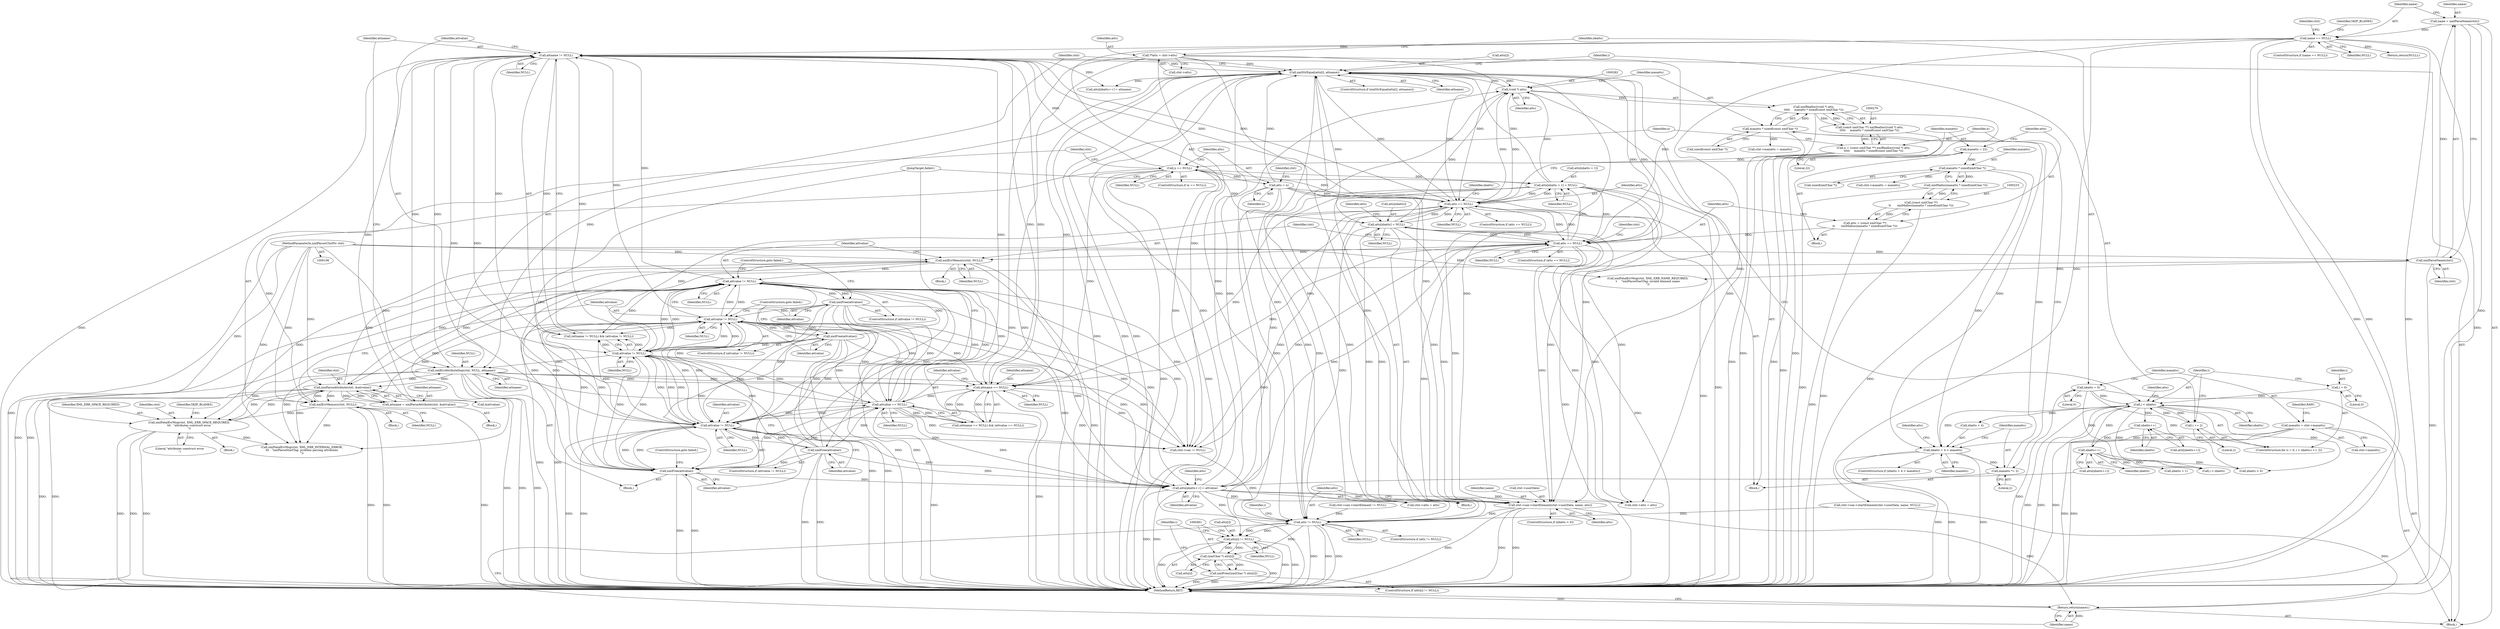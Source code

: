 digraph "0_Chrome_d0947db40187f4708c58e64cbd6013faf9eddeed_32@pointer" {
"1000425" [label="(Call,ctxt->sax->startElement(ctxt->userData, name, atts))"];
"1000141" [label="(Call,name == NULL)"];
"1000136" [label="(Call,name = xmlParseName(ctxt))"];
"1000138" [label="(Call,xmlParseName(ctxt))"];
"1000107" [label="(MethodParameterIn,xmlParserCtxtPtr ctxt)"];
"1000333" [label="(Call,atts[nbatts + 1] = NULL)"];
"1000289" [label="(Call,n == NULL)"];
"1000276" [label="(Call,n = (const xmlChar **) xmlRealloc((void *) atts,\n\t\t\t\t\t     maxatts * sizeof(const xmlChar *)))"];
"1000278" [label="(Call,(const xmlChar **) xmlRealloc((void *) atts,\n\t\t\t\t\t     maxatts * sizeof(const xmlChar *)))"];
"1000280" [label="(Call,xmlRealloc((void *) atts,\n\t\t\t\t\t     maxatts * sizeof(const xmlChar *)))"];
"1000281" [label="(Call,(void *) atts)"];
"1000209" [label="(Call,xmlStrEqual(atts[i], attname))"];
"1000113" [label="(Call,**atts = ctxt->atts)"];
"1000223" [label="(Call,atts == NULL)"];
"1000328" [label="(Call,atts[nbatts] = NULL)"];
"1000240" [label="(Call,atts == NULL)"];
"1000230" [label="(Call,atts = (const xmlChar **)\n\t\t       xmlMalloc(maxatts * sizeof(xmlChar *)))"];
"1000232" [label="(Call,(const xmlChar **)\n\t\t       xmlMalloc(maxatts * sizeof(xmlChar *)))"];
"1000234" [label="(Call,xmlMalloc(maxatts * sizeof(xmlChar *)))"];
"1000235" [label="(Call,maxatts * sizeof(xmlChar *))"];
"1000227" [label="(Call,maxatts = 22)"];
"1000322" [label="(Call,atts[nbatts++] = attvalue)"];
"1000297" [label="(Call,attvalue != NULL)"];
"1000251" [label="(Call,xmlFree(attvalue))"];
"1000248" [label="(Call,attvalue != NULL)"];
"1000300" [label="(Call,xmlFree(attvalue))"];
"1000346" [label="(Call,xmlFree(attvalue))"];
"1000343" [label="(Call,attvalue != NULL)"];
"1000219" [label="(Call,xmlFree(attvalue))"];
"1000390" [label="(Call,attvalue == NULL)"];
"1000193" [label="(Call,attvalue != NULL)"];
"1000190" [label="(Call,attname != NULL)"];
"1000182" [label="(Call,attname = xmlParseAttribute(ctxt, &attvalue))"];
"1000184" [label="(Call,xmlParseAttribute(ctxt, &attvalue))"];
"1000368" [label="(Call,xmlFatalErrMsg(ctxt, XML_ERR_SPACE_REQUIRED,\n\t\t\t   \"attributes construct error\n\"))"];
"1000215" [label="(Call,xmlErrAttributeDup(ctxt, NULL, attname))"];
"1000244" [label="(Call,xmlErrMemory(ctxt, NULL))"];
"1000293" [label="(Call,xmlErrMemory(ctxt, NULL))"];
"1000387" [label="(Call,attname == NULL)"];
"1000303" [label="(Call,atts = n)"];
"1000284" [label="(Call,maxatts * sizeof(const xmlChar *))"];
"1000273" [label="(Call,maxatts *= 2)"];
"1000266" [label="(Call,nbatts + 4 > maxatts)"];
"1000201" [label="(Call,i < nbatts)"];
"1000198" [label="(Call,i = 0)"];
"1000204" [label="(Call,i += 2)"];
"1000119" [label="(Call,nbatts = 0)"];
"1000325" [label="(Call,nbatts++)"];
"1000319" [label="(Call,nbatts++)"];
"1000123" [label="(Call,maxatts = ctxt->maxatts)"];
"1000439" [label="(Call,atts != NULL)"];
"1000454" [label="(Call,atts[i] != NULL)"];
"1000460" [label="(Call,(xmlChar *) atts[i])"];
"1000459" [label="(Call,xmlFree((xmlChar *) atts[i]))"];
"1000465" [label="(Return,return(name);)"];
"1000432" [label="(Call,ctxt->sax->startElement(ctxt->userData, name, NULL))"];
"1000120" [label="(Identifier,nbatts)"];
"1000422" [label="(Call,nbatts > 0)"];
"1000227" [label="(Call,maxatts = 22)"];
"1000141" [label="(Call,name == NULL)"];
"1000193" [label="(Call,attvalue != NULL)"];
"1000202" [label="(Identifier,i)"];
"1000387" [label="(Call,attname == NULL)"];
"1000295" [label="(Identifier,NULL)"];
"1000277" [label="(Identifier,n)"];
"1000184" [label="(Call,xmlParseAttribute(ctxt, &attvalue))"];
"1000330" [label="(Identifier,atts)"];
"1000327" [label="(Identifier,attvalue)"];
"1000440" [label="(Identifier,atts)"];
"1000254" [label="(Call,ctxt->atts = atts)"];
"1000302" [label="(ControlStructure,goto failed;)"];
"1000243" [label="(Block,)"];
"1000300" [label="(Call,xmlFree(attvalue))"];
"1000210" [label="(Call,atts[i])"];
"1000194" [label="(Identifier,attvalue)"];
"1000223" [label="(Call,atts == NULL)"];
"1000296" [label="(ControlStructure,if (attvalue != NULL))"];
"1000218" [label="(Identifier,attname)"];
"1000139" [label="(Identifier,ctxt)"];
"1000242" [label="(Identifier,NULL)"];
"1000335" [label="(Identifier,atts)"];
"1000186" [label="(Call,&attvalue)"];
"1000336" [label="(Call,nbatts + 1)"];
"1000390" [label="(Call,attvalue == NULL)"];
"1000297" [label="(Call,attvalue != NULL)"];
"1000454" [label="(Call,atts[i] != NULL)"];
"1000221" [label="(ControlStructure,goto failed;)"];
"1000200" [label="(Literal,0)"];
"1000267" [label="(Call,nbatts + 4)"];
"1000301" [label="(Identifier,attvalue)"];
"1000183" [label="(Identifier,attname)"];
"1000328" [label="(Call,atts[nbatts] = NULL)"];
"1000138" [label="(Call,xmlParseName(ctxt))"];
"1000326" [label="(Identifier,nbatts)"];
"1000225" [label="(Identifier,NULL)"];
"1000346" [label="(Call,xmlFree(attvalue))"];
"1000140" [label="(ControlStructure,if (name == NULL))"];
"1000215" [label="(Call,xmlErrAttributeDup(ctxt, NULL, attname))"];
"1000348" [label="(JumpTarget,failed:)"];
"1000244" [label="(Call,xmlErrMemory(ctxt, NULL))"];
"1000203" [label="(Identifier,nbatts)"];
"1000281" [label="(Call,(void *) atts)"];
"1000251" [label="(Call,xmlFree(attvalue))"];
"1000320" [label="(Identifier,nbatts)"];
"1000409" [label="(Call,ctxt->sax->startElement != NULL)"];
"1000217" [label="(Identifier,NULL)"];
"1000274" [label="(Identifier,maxatts)"];
"1000248" [label="(Call,attvalue != NULL)"];
"1000204" [label="(Call,i += 2)"];
"1000137" [label="(Identifier,name)"];
"1000234" [label="(Call,xmlMalloc(maxatts * sizeof(xmlChar *)))"];
"1000288" [label="(ControlStructure,if (n == NULL))"];
"1000372" [label="(Identifier,SKIP_BLANKS)"];
"1000318" [label="(Identifier,atts)"];
"1000124" [label="(Identifier,maxatts)"];
"1000214" [label="(Block,)"];
"1000146" [label="(Identifier,ctxt)"];
"1000273" [label="(Call,maxatts *= 2)"];
"1000268" [label="(Identifier,nbatts)"];
"1000198" [label="(Call,i = 0)"];
"1000213" [label="(Identifier,attname)"];
"1000323" [label="(Call,atts[nbatts++])"];
"1000306" [label="(Call,ctxt->atts = atts)"];
"1000224" [label="(Identifier,atts)"];
"1000241" [label="(Identifier,atts)"];
"1000342" [label="(ControlStructure,if (attvalue != NULL))"];
"1000311" [label="(Call,ctxt->maxatts = maxatts)"];
"1000304" [label="(Identifier,atts)"];
"1000292" [label="(Block,)"];
"1000266" [label="(Call,nbatts + 4 > maxatts)"];
"1000228" [label="(Identifier,maxatts)"];
"1000275" [label="(Literal,2)"];
"1000270" [label="(Identifier,maxatts)"];
"1000284" [label="(Call,maxatts * sizeof(const xmlChar *))"];
"1000367" [label="(Block,)"];
"1000143" [label="(Identifier,NULL)"];
"1000371" [label="(Literal,\"attributes construct error\n\")"];
"1000115" [label="(Call,ctxt->atts)"];
"1000286" [label="(Call,sizeof(const xmlChar *))"];
"1000222" [label="(ControlStructure,if (atts == NULL))"];
"1000299" [label="(Identifier,NULL)"];
"1000113" [label="(Call,**atts = ctxt->atts)"];
"1000259" [label="(Call,ctxt->maxatts = maxatts)"];
"1000322" [label="(Call,atts[nbatts++] = attvalue)"];
"1000240" [label="(Call,atts == NULL)"];
"1000386" [label="(Call,(attname == NULL) && (attvalue == NULL))"];
"1000169" [label="(Block,)"];
"1000236" [label="(Identifier,maxatts)"];
"1000280" [label="(Call,xmlRealloc((void *) atts,\n\t\t\t\t\t     maxatts * sizeof(const xmlChar *)))"];
"1000235" [label="(Call,maxatts * sizeof(xmlChar *))"];
"1000196" [label="(Block,)"];
"1000290" [label="(Identifier,n)"];
"1000425" [label="(Call,ctxt->sax->startElement(ctxt->userData, name, atts))"];
"1000334" [label="(Call,atts[nbatts + 1])"];
"1000447" [label="(Call,i < nbatts)"];
"1000347" [label="(Identifier,attvalue)"];
"1000316" [label="(Call,atts[nbatts++] = attname)"];
"1000283" [label="(Identifier,atts)"];
"1000252" [label="(Identifier,attvalue)"];
"1000421" [label="(ControlStructure,if (nbatts > 0))"];
"1000289" [label="(Call,n == NULL)"];
"1000389" [label="(Identifier,NULL)"];
"1000305" [label="(Identifier,n)"];
"1000151" [label="(Identifier,SKIP_BLANKS)"];
"1000265" [label="(ControlStructure,if (nbatts + 4 > maxatts))"];
"1000339" [label="(Identifier,NULL)"];
"1000460" [label="(Call,(xmlChar *) atts[i])"];
"1000430" [label="(Identifier,atts)"];
"1000303" [label="(Call,atts = n)"];
"1000394" [label="(Call,xmlFatalErrMsg(ctxt, XML_ERR_INTERNAL_ERROR,\n\t\t\t   \"xmlParseStartTag: problem parsing attributes\n\"))"];
"1000219" [label="(Call,xmlFree(attvalue))"];
"1000466" [label="(Identifier,name)"];
"1000451" [label="(Identifier,i)"];
"1000294" [label="(Identifier,ctxt)"];
"1000370" [label="(Identifier,XML_ERR_SPACE_REQUIRED)"];
"1000229" [label="(Literal,22)"];
"1000332" [label="(Identifier,NULL)"];
"1000192" [label="(Identifier,NULL)"];
"1000195" [label="(Identifier,NULL)"];
"1000231" [label="(Identifier,atts)"];
"1000438" [label="(ControlStructure,if (atts != NULL))"];
"1000182" [label="(Call,attname = xmlParseAttribute(ctxt, &attvalue))"];
"1000343" [label="(Call,attvalue != NULL)"];
"1000245" [label="(Identifier,ctxt)"];
"1000391" [label="(Identifier,attvalue)"];
"1000249" [label="(Identifier,attvalue)"];
"1000131" [label="(Identifier,RAW)"];
"1000429" [label="(Identifier,name)"];
"1000453" [label="(ControlStructure,if (atts[i] != NULL))"];
"1000278" [label="(Call,(const xmlChar **) xmlRealloc((void *) atts,\n\t\t\t\t\t     maxatts * sizeof(const xmlChar *)))"];
"1000123" [label="(Call,maxatts = ctxt->maxatts)"];
"1000298" [label="(Identifier,attvalue)"];
"1000256" [label="(Identifier,ctxt)"];
"1000368" [label="(Call,xmlFatalErrMsg(ctxt, XML_ERR_SPACE_REQUIRED,\n\t\t\t   \"attributes construct error\n\"))"];
"1000271" [label="(Block,)"];
"1000226" [label="(Block,)"];
"1000209" [label="(Call,xmlStrEqual(atts[i], attname))"];
"1000237" [label="(Call,sizeof(xmlChar *))"];
"1000439" [label="(Call,atts != NULL)"];
"1000246" [label="(Identifier,NULL)"];
"1000445" [label="(Identifier,i)"];
"1000145" [label="(Call,xmlFatalErrMsg(ctxt, XML_ERR_NAME_REQUIRED,\n\t     \"xmlParseStartTag: invalid element name\n\"))"];
"1000206" [label="(Literal,2)"];
"1000455" [label="(Call,atts[i])"];
"1000459" [label="(Call,xmlFree((xmlChar *) atts[i]))"];
"1000142" [label="(Identifier,name)"];
"1000369" [label="(Identifier,ctxt)"];
"1000205" [label="(Identifier,i)"];
"1000285" [label="(Identifier,maxatts)"];
"1000325" [label="(Call,nbatts++)"];
"1000185" [label="(Identifier,ctxt)"];
"1000465" [label="(Return,return(name);)"];
"1000403" [label="(Call,ctxt->sax != NULL)"];
"1000250" [label="(Identifier,NULL)"];
"1000308" [label="(Identifier,ctxt)"];
"1000149" [label="(Return,return(NULL);)"];
"1000121" [label="(Literal,0)"];
"1000201" [label="(Call,i < nbatts)"];
"1000467" [label="(MethodReturn,RET)"];
"1000253" [label="(ControlStructure,goto failed;)"];
"1000211" [label="(Identifier,atts)"];
"1000291" [label="(Identifier,NULL)"];
"1000462" [label="(Call,atts[i])"];
"1000208" [label="(ControlStructure,if (xmlStrEqual(atts[i], attname)))"];
"1000329" [label="(Call,atts[nbatts])"];
"1000197" [label="(ControlStructure,for (i = 0; i < nbatts;i += 2))"];
"1000317" [label="(Call,atts[nbatts++])"];
"1000189" [label="(Call,(attname != NULL) && (attvalue != NULL))"];
"1000276" [label="(Call,n = (const xmlChar **) xmlRealloc((void *) atts,\n\t\t\t\t\t     maxatts * sizeof(const xmlChar *)))"];
"1000232" [label="(Call,(const xmlChar **)\n\t\t       xmlMalloc(maxatts * sizeof(xmlChar *)))"];
"1000119" [label="(Call,nbatts = 0)"];
"1000392" [label="(Identifier,NULL)"];
"1000216" [label="(Identifier,ctxt)"];
"1000125" [label="(Call,ctxt->maxatts)"];
"1000388" [label="(Identifier,attname)"];
"1000114" [label="(Identifier,atts)"];
"1000441" [label="(Identifier,NULL)"];
"1000107" [label="(MethodParameterIn,xmlParserCtxtPtr ctxt)"];
"1000190" [label="(Call,attname != NULL)"];
"1000136" [label="(Call,name = xmlParseName(ctxt))"];
"1000191" [label="(Identifier,attname)"];
"1000293" [label="(Call,xmlErrMemory(ctxt, NULL))"];
"1000247" [label="(ControlStructure,if (attvalue != NULL))"];
"1000345" [label="(Identifier,NULL)"];
"1000319" [label="(Call,nbatts++)"];
"1000426" [label="(Call,ctxt->userData)"];
"1000220" [label="(Identifier,attvalue)"];
"1000199" [label="(Identifier,i)"];
"1000333" [label="(Call,atts[nbatts + 1] = NULL)"];
"1000230" [label="(Call,atts = (const xmlChar **)\n\t\t       xmlMalloc(maxatts * sizeof(xmlChar *)))"];
"1000344" [label="(Identifier,attvalue)"];
"1000108" [label="(Block,)"];
"1000239" [label="(ControlStructure,if (atts == NULL))"];
"1000458" [label="(Identifier,NULL)"];
"1000425" -> "1000421"  [label="AST: "];
"1000425" -> "1000430"  [label="CFG: "];
"1000426" -> "1000425"  [label="AST: "];
"1000429" -> "1000425"  [label="AST: "];
"1000430" -> "1000425"  [label="AST: "];
"1000440" -> "1000425"  [label="CFG: "];
"1000425" -> "1000467"  [label="DDG: "];
"1000425" -> "1000467"  [label="DDG: "];
"1000425" -> "1000467"  [label="DDG: "];
"1000141" -> "1000425"  [label="DDG: "];
"1000333" -> "1000425"  [label="DDG: "];
"1000209" -> "1000425"  [label="DDG: "];
"1000113" -> "1000425"  [label="DDG: "];
"1000328" -> "1000425"  [label="DDG: "];
"1000322" -> "1000425"  [label="DDG: "];
"1000223" -> "1000425"  [label="DDG: "];
"1000281" -> "1000425"  [label="DDG: "];
"1000240" -> "1000425"  [label="DDG: "];
"1000303" -> "1000425"  [label="DDG: "];
"1000425" -> "1000439"  [label="DDG: "];
"1000425" -> "1000465"  [label="DDG: "];
"1000141" -> "1000140"  [label="AST: "];
"1000141" -> "1000143"  [label="CFG: "];
"1000142" -> "1000141"  [label="AST: "];
"1000143" -> "1000141"  [label="AST: "];
"1000146" -> "1000141"  [label="CFG: "];
"1000151" -> "1000141"  [label="CFG: "];
"1000141" -> "1000467"  [label="DDG: "];
"1000141" -> "1000467"  [label="DDG: "];
"1000141" -> "1000467"  [label="DDG: "];
"1000136" -> "1000141"  [label="DDG: "];
"1000141" -> "1000149"  [label="DDG: "];
"1000141" -> "1000190"  [label="DDG: "];
"1000141" -> "1000403"  [label="DDG: "];
"1000141" -> "1000432"  [label="DDG: "];
"1000141" -> "1000465"  [label="DDG: "];
"1000136" -> "1000108"  [label="AST: "];
"1000136" -> "1000138"  [label="CFG: "];
"1000137" -> "1000136"  [label="AST: "];
"1000138" -> "1000136"  [label="AST: "];
"1000142" -> "1000136"  [label="CFG: "];
"1000136" -> "1000467"  [label="DDG: "];
"1000138" -> "1000136"  [label="DDG: "];
"1000138" -> "1000139"  [label="CFG: "];
"1000139" -> "1000138"  [label="AST: "];
"1000138" -> "1000467"  [label="DDG: "];
"1000107" -> "1000138"  [label="DDG: "];
"1000138" -> "1000145"  [label="DDG: "];
"1000138" -> "1000184"  [label="DDG: "];
"1000107" -> "1000106"  [label="AST: "];
"1000107" -> "1000467"  [label="DDG: "];
"1000107" -> "1000145"  [label="DDG: "];
"1000107" -> "1000184"  [label="DDG: "];
"1000107" -> "1000215"  [label="DDG: "];
"1000107" -> "1000244"  [label="DDG: "];
"1000107" -> "1000293"  [label="DDG: "];
"1000107" -> "1000368"  [label="DDG: "];
"1000107" -> "1000394"  [label="DDG: "];
"1000333" -> "1000196"  [label="AST: "];
"1000333" -> "1000339"  [label="CFG: "];
"1000334" -> "1000333"  [label="AST: "];
"1000339" -> "1000333"  [label="AST: "];
"1000348" -> "1000333"  [label="CFG: "];
"1000333" -> "1000467"  [label="DDG: "];
"1000333" -> "1000209"  [label="DDG: "];
"1000333" -> "1000223"  [label="DDG: "];
"1000333" -> "1000240"  [label="DDG: "];
"1000333" -> "1000254"  [label="DDG: "];
"1000333" -> "1000281"  [label="DDG: "];
"1000333" -> "1000306"  [label="DDG: "];
"1000289" -> "1000333"  [label="DDG: "];
"1000223" -> "1000333"  [label="DDG: "];
"1000240" -> "1000333"  [label="DDG: "];
"1000333" -> "1000439"  [label="DDG: "];
"1000289" -> "1000288"  [label="AST: "];
"1000289" -> "1000291"  [label="CFG: "];
"1000290" -> "1000289"  [label="AST: "];
"1000291" -> "1000289"  [label="AST: "];
"1000294" -> "1000289"  [label="CFG: "];
"1000304" -> "1000289"  [label="CFG: "];
"1000289" -> "1000467"  [label="DDG: "];
"1000289" -> "1000467"  [label="DDG: "];
"1000289" -> "1000190"  [label="DDG: "];
"1000276" -> "1000289"  [label="DDG: "];
"1000223" -> "1000289"  [label="DDG: "];
"1000289" -> "1000293"  [label="DDG: "];
"1000289" -> "1000303"  [label="DDG: "];
"1000289" -> "1000328"  [label="DDG: "];
"1000289" -> "1000387"  [label="DDG: "];
"1000289" -> "1000403"  [label="DDG: "];
"1000276" -> "1000271"  [label="AST: "];
"1000276" -> "1000278"  [label="CFG: "];
"1000277" -> "1000276"  [label="AST: "];
"1000278" -> "1000276"  [label="AST: "];
"1000290" -> "1000276"  [label="CFG: "];
"1000276" -> "1000467"  [label="DDG: "];
"1000278" -> "1000276"  [label="DDG: "];
"1000278" -> "1000280"  [label="CFG: "];
"1000279" -> "1000278"  [label="AST: "];
"1000280" -> "1000278"  [label="AST: "];
"1000278" -> "1000467"  [label="DDG: "];
"1000280" -> "1000278"  [label="DDG: "];
"1000280" -> "1000278"  [label="DDG: "];
"1000280" -> "1000284"  [label="CFG: "];
"1000281" -> "1000280"  [label="AST: "];
"1000284" -> "1000280"  [label="AST: "];
"1000280" -> "1000467"  [label="DDG: "];
"1000280" -> "1000467"  [label="DDG: "];
"1000281" -> "1000280"  [label="DDG: "];
"1000284" -> "1000280"  [label="DDG: "];
"1000281" -> "1000283"  [label="CFG: "];
"1000282" -> "1000281"  [label="AST: "];
"1000283" -> "1000281"  [label="AST: "];
"1000285" -> "1000281"  [label="CFG: "];
"1000281" -> "1000209"  [label="DDG: "];
"1000281" -> "1000223"  [label="DDG: "];
"1000209" -> "1000281"  [label="DDG: "];
"1000328" -> "1000281"  [label="DDG: "];
"1000322" -> "1000281"  [label="DDG: "];
"1000223" -> "1000281"  [label="DDG: "];
"1000281" -> "1000439"  [label="DDG: "];
"1000209" -> "1000208"  [label="AST: "];
"1000209" -> "1000213"  [label="CFG: "];
"1000210" -> "1000209"  [label="AST: "];
"1000213" -> "1000209"  [label="AST: "];
"1000216" -> "1000209"  [label="CFG: "];
"1000205" -> "1000209"  [label="CFG: "];
"1000209" -> "1000467"  [label="DDG: "];
"1000209" -> "1000467"  [label="DDG: "];
"1000209" -> "1000467"  [label="DDG: "];
"1000113" -> "1000209"  [label="DDG: "];
"1000223" -> "1000209"  [label="DDG: "];
"1000240" -> "1000209"  [label="DDG: "];
"1000303" -> "1000209"  [label="DDG: "];
"1000328" -> "1000209"  [label="DDG: "];
"1000322" -> "1000209"  [label="DDG: "];
"1000190" -> "1000209"  [label="DDG: "];
"1000209" -> "1000215"  [label="DDG: "];
"1000209" -> "1000223"  [label="DDG: "];
"1000209" -> "1000240"  [label="DDG: "];
"1000209" -> "1000254"  [label="DDG: "];
"1000209" -> "1000306"  [label="DDG: "];
"1000209" -> "1000316"  [label="DDG: "];
"1000209" -> "1000387"  [label="DDG: "];
"1000209" -> "1000439"  [label="DDG: "];
"1000209" -> "1000454"  [label="DDG: "];
"1000113" -> "1000108"  [label="AST: "];
"1000113" -> "1000115"  [label="CFG: "];
"1000114" -> "1000113"  [label="AST: "];
"1000115" -> "1000113"  [label="AST: "];
"1000120" -> "1000113"  [label="CFG: "];
"1000113" -> "1000467"  [label="DDG: "];
"1000113" -> "1000467"  [label="DDG: "];
"1000113" -> "1000223"  [label="DDG: "];
"1000113" -> "1000439"  [label="DDG: "];
"1000223" -> "1000222"  [label="AST: "];
"1000223" -> "1000225"  [label="CFG: "];
"1000224" -> "1000223"  [label="AST: "];
"1000225" -> "1000223"  [label="AST: "];
"1000228" -> "1000223"  [label="CFG: "];
"1000268" -> "1000223"  [label="CFG: "];
"1000223" -> "1000467"  [label="DDG: "];
"1000223" -> "1000190"  [label="DDG: "];
"1000328" -> "1000223"  [label="DDG: "];
"1000322" -> "1000223"  [label="DDG: "];
"1000240" -> "1000223"  [label="DDG: "];
"1000303" -> "1000223"  [label="DDG: "];
"1000193" -> "1000223"  [label="DDG: "];
"1000190" -> "1000223"  [label="DDG: "];
"1000223" -> "1000240"  [label="DDG: "];
"1000223" -> "1000328"  [label="DDG: "];
"1000223" -> "1000387"  [label="DDG: "];
"1000223" -> "1000403"  [label="DDG: "];
"1000223" -> "1000439"  [label="DDG: "];
"1000328" -> "1000196"  [label="AST: "];
"1000328" -> "1000332"  [label="CFG: "];
"1000329" -> "1000328"  [label="AST: "];
"1000332" -> "1000328"  [label="AST: "];
"1000335" -> "1000328"  [label="CFG: "];
"1000328" -> "1000467"  [label="DDG: "];
"1000328" -> "1000240"  [label="DDG: "];
"1000328" -> "1000254"  [label="DDG: "];
"1000328" -> "1000306"  [label="DDG: "];
"1000240" -> "1000328"  [label="DDG: "];
"1000328" -> "1000439"  [label="DDG: "];
"1000240" -> "1000239"  [label="AST: "];
"1000240" -> "1000242"  [label="CFG: "];
"1000241" -> "1000240"  [label="AST: "];
"1000242" -> "1000240"  [label="AST: "];
"1000245" -> "1000240"  [label="CFG: "];
"1000256" -> "1000240"  [label="CFG: "];
"1000240" -> "1000467"  [label="DDG: "];
"1000240" -> "1000190"  [label="DDG: "];
"1000230" -> "1000240"  [label="DDG: "];
"1000322" -> "1000240"  [label="DDG: "];
"1000240" -> "1000244"  [label="DDG: "];
"1000240" -> "1000254"  [label="DDG: "];
"1000240" -> "1000387"  [label="DDG: "];
"1000240" -> "1000403"  [label="DDG: "];
"1000240" -> "1000439"  [label="DDG: "];
"1000230" -> "1000226"  [label="AST: "];
"1000230" -> "1000232"  [label="CFG: "];
"1000231" -> "1000230"  [label="AST: "];
"1000232" -> "1000230"  [label="AST: "];
"1000241" -> "1000230"  [label="CFG: "];
"1000230" -> "1000467"  [label="DDG: "];
"1000232" -> "1000230"  [label="DDG: "];
"1000232" -> "1000234"  [label="CFG: "];
"1000233" -> "1000232"  [label="AST: "];
"1000234" -> "1000232"  [label="AST: "];
"1000232" -> "1000467"  [label="DDG: "];
"1000234" -> "1000232"  [label="DDG: "];
"1000234" -> "1000235"  [label="CFG: "];
"1000235" -> "1000234"  [label="AST: "];
"1000234" -> "1000467"  [label="DDG: "];
"1000235" -> "1000234"  [label="DDG: "];
"1000235" -> "1000237"  [label="CFG: "];
"1000236" -> "1000235"  [label="AST: "];
"1000237" -> "1000235"  [label="AST: "];
"1000235" -> "1000467"  [label="DDG: "];
"1000227" -> "1000235"  [label="DDG: "];
"1000235" -> "1000259"  [label="DDG: "];
"1000235" -> "1000266"  [label="DDG: "];
"1000227" -> "1000226"  [label="AST: "];
"1000227" -> "1000229"  [label="CFG: "];
"1000228" -> "1000227"  [label="AST: "];
"1000229" -> "1000227"  [label="AST: "];
"1000231" -> "1000227"  [label="CFG: "];
"1000322" -> "1000196"  [label="AST: "];
"1000322" -> "1000327"  [label="CFG: "];
"1000323" -> "1000322"  [label="AST: "];
"1000327" -> "1000322"  [label="AST: "];
"1000330" -> "1000322"  [label="CFG: "];
"1000322" -> "1000467"  [label="DDG: "];
"1000322" -> "1000467"  [label="DDG: "];
"1000322" -> "1000254"  [label="DDG: "];
"1000322" -> "1000306"  [label="DDG: "];
"1000297" -> "1000322"  [label="DDG: "];
"1000251" -> "1000322"  [label="DDG: "];
"1000300" -> "1000322"  [label="DDG: "];
"1000346" -> "1000322"  [label="DDG: "];
"1000219" -> "1000322"  [label="DDG: "];
"1000390" -> "1000322"  [label="DDG: "];
"1000248" -> "1000322"  [label="DDG: "];
"1000193" -> "1000322"  [label="DDG: "];
"1000343" -> "1000322"  [label="DDG: "];
"1000322" -> "1000439"  [label="DDG: "];
"1000297" -> "1000296"  [label="AST: "];
"1000297" -> "1000299"  [label="CFG: "];
"1000298" -> "1000297"  [label="AST: "];
"1000299" -> "1000297"  [label="AST: "];
"1000301" -> "1000297"  [label="CFG: "];
"1000302" -> "1000297"  [label="CFG: "];
"1000297" -> "1000467"  [label="DDG: "];
"1000297" -> "1000467"  [label="DDG: "];
"1000297" -> "1000190"  [label="DDG: "];
"1000297" -> "1000189"  [label="DDG: "];
"1000297" -> "1000193"  [label="DDG: "];
"1000297" -> "1000219"  [label="DDG: "];
"1000297" -> "1000248"  [label="DDG: "];
"1000251" -> "1000297"  [label="DDG: "];
"1000300" -> "1000297"  [label="DDG: "];
"1000346" -> "1000297"  [label="DDG: "];
"1000219" -> "1000297"  [label="DDG: "];
"1000390" -> "1000297"  [label="DDG: "];
"1000248" -> "1000297"  [label="DDG: "];
"1000193" -> "1000297"  [label="DDG: "];
"1000343" -> "1000297"  [label="DDG: "];
"1000293" -> "1000297"  [label="DDG: "];
"1000297" -> "1000300"  [label="DDG: "];
"1000297" -> "1000343"  [label="DDG: "];
"1000297" -> "1000387"  [label="DDG: "];
"1000297" -> "1000390"  [label="DDG: "];
"1000297" -> "1000403"  [label="DDG: "];
"1000251" -> "1000247"  [label="AST: "];
"1000251" -> "1000252"  [label="CFG: "];
"1000252" -> "1000251"  [label="AST: "];
"1000253" -> "1000251"  [label="CFG: "];
"1000251" -> "1000467"  [label="DDG: "];
"1000251" -> "1000467"  [label="DDG: "];
"1000251" -> "1000193"  [label="DDG: "];
"1000251" -> "1000219"  [label="DDG: "];
"1000251" -> "1000248"  [label="DDG: "];
"1000248" -> "1000251"  [label="DDG: "];
"1000251" -> "1000343"  [label="DDG: "];
"1000251" -> "1000390"  [label="DDG: "];
"1000248" -> "1000247"  [label="AST: "];
"1000248" -> "1000250"  [label="CFG: "];
"1000249" -> "1000248"  [label="AST: "];
"1000250" -> "1000248"  [label="AST: "];
"1000252" -> "1000248"  [label="CFG: "];
"1000253" -> "1000248"  [label="CFG: "];
"1000248" -> "1000467"  [label="DDG: "];
"1000248" -> "1000467"  [label="DDG: "];
"1000248" -> "1000190"  [label="DDG: "];
"1000248" -> "1000189"  [label="DDG: "];
"1000248" -> "1000193"  [label="DDG: "];
"1000248" -> "1000219"  [label="DDG: "];
"1000300" -> "1000248"  [label="DDG: "];
"1000346" -> "1000248"  [label="DDG: "];
"1000219" -> "1000248"  [label="DDG: "];
"1000390" -> "1000248"  [label="DDG: "];
"1000193" -> "1000248"  [label="DDG: "];
"1000343" -> "1000248"  [label="DDG: "];
"1000244" -> "1000248"  [label="DDG: "];
"1000248" -> "1000343"  [label="DDG: "];
"1000248" -> "1000387"  [label="DDG: "];
"1000248" -> "1000390"  [label="DDG: "];
"1000248" -> "1000403"  [label="DDG: "];
"1000300" -> "1000296"  [label="AST: "];
"1000300" -> "1000301"  [label="CFG: "];
"1000301" -> "1000300"  [label="AST: "];
"1000302" -> "1000300"  [label="CFG: "];
"1000300" -> "1000467"  [label="DDG: "];
"1000300" -> "1000467"  [label="DDG: "];
"1000300" -> "1000193"  [label="DDG: "];
"1000300" -> "1000219"  [label="DDG: "];
"1000300" -> "1000343"  [label="DDG: "];
"1000300" -> "1000390"  [label="DDG: "];
"1000346" -> "1000342"  [label="AST: "];
"1000346" -> "1000347"  [label="CFG: "];
"1000347" -> "1000346"  [label="AST: "];
"1000348" -> "1000346"  [label="CFG: "];
"1000346" -> "1000467"  [label="DDG: "];
"1000346" -> "1000467"  [label="DDG: "];
"1000346" -> "1000193"  [label="DDG: "];
"1000346" -> "1000219"  [label="DDG: "];
"1000346" -> "1000343"  [label="DDG: "];
"1000343" -> "1000346"  [label="DDG: "];
"1000346" -> "1000390"  [label="DDG: "];
"1000343" -> "1000342"  [label="AST: "];
"1000343" -> "1000345"  [label="CFG: "];
"1000344" -> "1000343"  [label="AST: "];
"1000345" -> "1000343"  [label="AST: "];
"1000347" -> "1000343"  [label="CFG: "];
"1000348" -> "1000343"  [label="CFG: "];
"1000343" -> "1000467"  [label="DDG: "];
"1000343" -> "1000467"  [label="DDG: "];
"1000343" -> "1000190"  [label="DDG: "];
"1000343" -> "1000189"  [label="DDG: "];
"1000343" -> "1000193"  [label="DDG: "];
"1000343" -> "1000219"  [label="DDG: "];
"1000219" -> "1000343"  [label="DDG: "];
"1000390" -> "1000343"  [label="DDG: "];
"1000193" -> "1000343"  [label="DDG: "];
"1000193" -> "1000343"  [label="DDG: "];
"1000190" -> "1000343"  [label="DDG: "];
"1000343" -> "1000387"  [label="DDG: "];
"1000343" -> "1000390"  [label="DDG: "];
"1000343" -> "1000403"  [label="DDG: "];
"1000219" -> "1000214"  [label="AST: "];
"1000219" -> "1000220"  [label="CFG: "];
"1000220" -> "1000219"  [label="AST: "];
"1000221" -> "1000219"  [label="CFG: "];
"1000219" -> "1000467"  [label="DDG: "];
"1000219" -> "1000467"  [label="DDG: "];
"1000219" -> "1000193"  [label="DDG: "];
"1000390" -> "1000219"  [label="DDG: "];
"1000193" -> "1000219"  [label="DDG: "];
"1000219" -> "1000390"  [label="DDG: "];
"1000390" -> "1000386"  [label="AST: "];
"1000390" -> "1000392"  [label="CFG: "];
"1000391" -> "1000390"  [label="AST: "];
"1000392" -> "1000390"  [label="AST: "];
"1000386" -> "1000390"  [label="CFG: "];
"1000390" -> "1000467"  [label="DDG: "];
"1000390" -> "1000190"  [label="DDG: "];
"1000390" -> "1000193"  [label="DDG: "];
"1000390" -> "1000386"  [label="DDG: "];
"1000390" -> "1000386"  [label="DDG: "];
"1000193" -> "1000390"  [label="DDG: "];
"1000387" -> "1000390"  [label="DDG: "];
"1000390" -> "1000403"  [label="DDG: "];
"1000193" -> "1000189"  [label="AST: "];
"1000193" -> "1000195"  [label="CFG: "];
"1000194" -> "1000193"  [label="AST: "];
"1000195" -> "1000193"  [label="AST: "];
"1000189" -> "1000193"  [label="CFG: "];
"1000193" -> "1000189"  [label="DDG: "];
"1000193" -> "1000189"  [label="DDG: "];
"1000190" -> "1000193"  [label="DDG: "];
"1000193" -> "1000215"  [label="DDG: "];
"1000190" -> "1000189"  [label="AST: "];
"1000190" -> "1000192"  [label="CFG: "];
"1000191" -> "1000190"  [label="AST: "];
"1000192" -> "1000190"  [label="AST: "];
"1000194" -> "1000190"  [label="CFG: "];
"1000189" -> "1000190"  [label="CFG: "];
"1000190" -> "1000467"  [label="DDG: "];
"1000190" -> "1000189"  [label="DDG: "];
"1000190" -> "1000189"  [label="DDG: "];
"1000182" -> "1000190"  [label="DDG: "];
"1000387" -> "1000190"  [label="DDG: "];
"1000215" -> "1000190"  [label="DDG: "];
"1000190" -> "1000215"  [label="DDG: "];
"1000190" -> "1000316"  [label="DDG: "];
"1000190" -> "1000387"  [label="DDG: "];
"1000182" -> "1000169"  [label="AST: "];
"1000182" -> "1000184"  [label="CFG: "];
"1000183" -> "1000182"  [label="AST: "];
"1000184" -> "1000182"  [label="AST: "];
"1000191" -> "1000182"  [label="CFG: "];
"1000182" -> "1000467"  [label="DDG: "];
"1000184" -> "1000182"  [label="DDG: "];
"1000184" -> "1000182"  [label="DDG: "];
"1000184" -> "1000186"  [label="CFG: "];
"1000185" -> "1000184"  [label="AST: "];
"1000186" -> "1000184"  [label="AST: "];
"1000184" -> "1000467"  [label="DDG: "];
"1000184" -> "1000467"  [label="DDG: "];
"1000368" -> "1000184"  [label="DDG: "];
"1000215" -> "1000184"  [label="DDG: "];
"1000244" -> "1000184"  [label="DDG: "];
"1000293" -> "1000184"  [label="DDG: "];
"1000184" -> "1000215"  [label="DDG: "];
"1000184" -> "1000244"  [label="DDG: "];
"1000184" -> "1000293"  [label="DDG: "];
"1000184" -> "1000368"  [label="DDG: "];
"1000184" -> "1000394"  [label="DDG: "];
"1000368" -> "1000367"  [label="AST: "];
"1000368" -> "1000371"  [label="CFG: "];
"1000369" -> "1000368"  [label="AST: "];
"1000370" -> "1000368"  [label="AST: "];
"1000371" -> "1000368"  [label="AST: "];
"1000372" -> "1000368"  [label="CFG: "];
"1000368" -> "1000467"  [label="DDG: "];
"1000368" -> "1000467"  [label="DDG: "];
"1000368" -> "1000467"  [label="DDG: "];
"1000215" -> "1000368"  [label="DDG: "];
"1000244" -> "1000368"  [label="DDG: "];
"1000293" -> "1000368"  [label="DDG: "];
"1000368" -> "1000394"  [label="DDG: "];
"1000215" -> "1000214"  [label="AST: "];
"1000215" -> "1000218"  [label="CFG: "];
"1000216" -> "1000215"  [label="AST: "];
"1000217" -> "1000215"  [label="AST: "];
"1000218" -> "1000215"  [label="AST: "];
"1000220" -> "1000215"  [label="CFG: "];
"1000215" -> "1000467"  [label="DDG: "];
"1000215" -> "1000467"  [label="DDG: "];
"1000215" -> "1000467"  [label="DDG: "];
"1000215" -> "1000387"  [label="DDG: "];
"1000215" -> "1000387"  [label="DDG: "];
"1000215" -> "1000394"  [label="DDG: "];
"1000215" -> "1000403"  [label="DDG: "];
"1000244" -> "1000243"  [label="AST: "];
"1000244" -> "1000246"  [label="CFG: "];
"1000245" -> "1000244"  [label="AST: "];
"1000246" -> "1000244"  [label="AST: "];
"1000249" -> "1000244"  [label="CFG: "];
"1000244" -> "1000467"  [label="DDG: "];
"1000244" -> "1000467"  [label="DDG: "];
"1000244" -> "1000394"  [label="DDG: "];
"1000293" -> "1000292"  [label="AST: "];
"1000293" -> "1000295"  [label="CFG: "];
"1000294" -> "1000293"  [label="AST: "];
"1000295" -> "1000293"  [label="AST: "];
"1000298" -> "1000293"  [label="CFG: "];
"1000293" -> "1000467"  [label="DDG: "];
"1000293" -> "1000467"  [label="DDG: "];
"1000293" -> "1000394"  [label="DDG: "];
"1000387" -> "1000386"  [label="AST: "];
"1000387" -> "1000389"  [label="CFG: "];
"1000388" -> "1000387"  [label="AST: "];
"1000389" -> "1000387"  [label="AST: "];
"1000391" -> "1000387"  [label="CFG: "];
"1000386" -> "1000387"  [label="CFG: "];
"1000387" -> "1000467"  [label="DDG: "];
"1000387" -> "1000386"  [label="DDG: "];
"1000387" -> "1000386"  [label="DDG: "];
"1000387" -> "1000403"  [label="DDG: "];
"1000303" -> "1000271"  [label="AST: "];
"1000303" -> "1000305"  [label="CFG: "];
"1000304" -> "1000303"  [label="AST: "];
"1000305" -> "1000303"  [label="AST: "];
"1000308" -> "1000303"  [label="CFG: "];
"1000303" -> "1000467"  [label="DDG: "];
"1000303" -> "1000306"  [label="DDG: "];
"1000303" -> "1000439"  [label="DDG: "];
"1000284" -> "1000286"  [label="CFG: "];
"1000285" -> "1000284"  [label="AST: "];
"1000286" -> "1000284"  [label="AST: "];
"1000284" -> "1000467"  [label="DDG: "];
"1000284" -> "1000266"  [label="DDG: "];
"1000273" -> "1000284"  [label="DDG: "];
"1000284" -> "1000311"  [label="DDG: "];
"1000273" -> "1000271"  [label="AST: "];
"1000273" -> "1000275"  [label="CFG: "];
"1000274" -> "1000273"  [label="AST: "];
"1000275" -> "1000273"  [label="AST: "];
"1000277" -> "1000273"  [label="CFG: "];
"1000266" -> "1000273"  [label="DDG: "];
"1000266" -> "1000265"  [label="AST: "];
"1000266" -> "1000270"  [label="CFG: "];
"1000267" -> "1000266"  [label="AST: "];
"1000270" -> "1000266"  [label="AST: "];
"1000274" -> "1000266"  [label="CFG: "];
"1000318" -> "1000266"  [label="CFG: "];
"1000266" -> "1000467"  [label="DDG: "];
"1000266" -> "1000467"  [label="DDG: "];
"1000266" -> "1000467"  [label="DDG: "];
"1000201" -> "1000266"  [label="DDG: "];
"1000123" -> "1000266"  [label="DDG: "];
"1000201" -> "1000197"  [label="AST: "];
"1000201" -> "1000203"  [label="CFG: "];
"1000202" -> "1000201"  [label="AST: "];
"1000203" -> "1000201"  [label="AST: "];
"1000211" -> "1000201"  [label="CFG: "];
"1000224" -> "1000201"  [label="CFG: "];
"1000201" -> "1000467"  [label="DDG: "];
"1000201" -> "1000467"  [label="DDG: "];
"1000201" -> "1000467"  [label="DDG: "];
"1000198" -> "1000201"  [label="DDG: "];
"1000204" -> "1000201"  [label="DDG: "];
"1000119" -> "1000201"  [label="DDG: "];
"1000325" -> "1000201"  [label="DDG: "];
"1000201" -> "1000204"  [label="DDG: "];
"1000201" -> "1000267"  [label="DDG: "];
"1000201" -> "1000319"  [label="DDG: "];
"1000201" -> "1000422"  [label="DDG: "];
"1000201" -> "1000447"  [label="DDG: "];
"1000198" -> "1000197"  [label="AST: "];
"1000198" -> "1000200"  [label="CFG: "];
"1000199" -> "1000198"  [label="AST: "];
"1000200" -> "1000198"  [label="AST: "];
"1000202" -> "1000198"  [label="CFG: "];
"1000204" -> "1000197"  [label="AST: "];
"1000204" -> "1000206"  [label="CFG: "];
"1000205" -> "1000204"  [label="AST: "];
"1000206" -> "1000204"  [label="AST: "];
"1000202" -> "1000204"  [label="CFG: "];
"1000119" -> "1000108"  [label="AST: "];
"1000119" -> "1000121"  [label="CFG: "];
"1000120" -> "1000119"  [label="AST: "];
"1000121" -> "1000119"  [label="AST: "];
"1000124" -> "1000119"  [label="CFG: "];
"1000119" -> "1000467"  [label="DDG: "];
"1000119" -> "1000422"  [label="DDG: "];
"1000119" -> "1000447"  [label="DDG: "];
"1000325" -> "1000323"  [label="AST: "];
"1000325" -> "1000326"  [label="CFG: "];
"1000326" -> "1000325"  [label="AST: "];
"1000323" -> "1000325"  [label="CFG: "];
"1000319" -> "1000325"  [label="DDG: "];
"1000325" -> "1000336"  [label="DDG: "];
"1000325" -> "1000422"  [label="DDG: "];
"1000325" -> "1000447"  [label="DDG: "];
"1000319" -> "1000317"  [label="AST: "];
"1000319" -> "1000320"  [label="CFG: "];
"1000320" -> "1000319"  [label="AST: "];
"1000317" -> "1000319"  [label="CFG: "];
"1000123" -> "1000108"  [label="AST: "];
"1000123" -> "1000125"  [label="CFG: "];
"1000124" -> "1000123"  [label="AST: "];
"1000125" -> "1000123"  [label="AST: "];
"1000131" -> "1000123"  [label="CFG: "];
"1000123" -> "1000467"  [label="DDG: "];
"1000123" -> "1000467"  [label="DDG: "];
"1000439" -> "1000438"  [label="AST: "];
"1000439" -> "1000441"  [label="CFG: "];
"1000440" -> "1000439"  [label="AST: "];
"1000441" -> "1000439"  [label="AST: "];
"1000445" -> "1000439"  [label="CFG: "];
"1000466" -> "1000439"  [label="CFG: "];
"1000439" -> "1000467"  [label="DDG: "];
"1000439" -> "1000467"  [label="DDG: "];
"1000439" -> "1000467"  [label="DDG: "];
"1000432" -> "1000439"  [label="DDG: "];
"1000403" -> "1000439"  [label="DDG: "];
"1000409" -> "1000439"  [label="DDG: "];
"1000439" -> "1000454"  [label="DDG: "];
"1000439" -> "1000454"  [label="DDG: "];
"1000439" -> "1000460"  [label="DDG: "];
"1000454" -> "1000453"  [label="AST: "];
"1000454" -> "1000458"  [label="CFG: "];
"1000455" -> "1000454"  [label="AST: "];
"1000458" -> "1000454"  [label="AST: "];
"1000461" -> "1000454"  [label="CFG: "];
"1000451" -> "1000454"  [label="CFG: "];
"1000454" -> "1000467"  [label="DDG: "];
"1000454" -> "1000467"  [label="DDG: "];
"1000454" -> "1000467"  [label="DDG: "];
"1000460" -> "1000454"  [label="DDG: "];
"1000454" -> "1000460"  [label="DDG: "];
"1000460" -> "1000459"  [label="AST: "];
"1000460" -> "1000462"  [label="CFG: "];
"1000461" -> "1000460"  [label="AST: "];
"1000462" -> "1000460"  [label="AST: "];
"1000459" -> "1000460"  [label="CFG: "];
"1000460" -> "1000467"  [label="DDG: "];
"1000460" -> "1000459"  [label="DDG: "];
"1000459" -> "1000453"  [label="AST: "];
"1000451" -> "1000459"  [label="CFG: "];
"1000459" -> "1000467"  [label="DDG: "];
"1000459" -> "1000467"  [label="DDG: "];
"1000465" -> "1000108"  [label="AST: "];
"1000465" -> "1000466"  [label="CFG: "];
"1000466" -> "1000465"  [label="AST: "];
"1000467" -> "1000465"  [label="CFG: "];
"1000465" -> "1000467"  [label="DDG: "];
"1000466" -> "1000465"  [label="DDG: "];
"1000432" -> "1000465"  [label="DDG: "];
}
